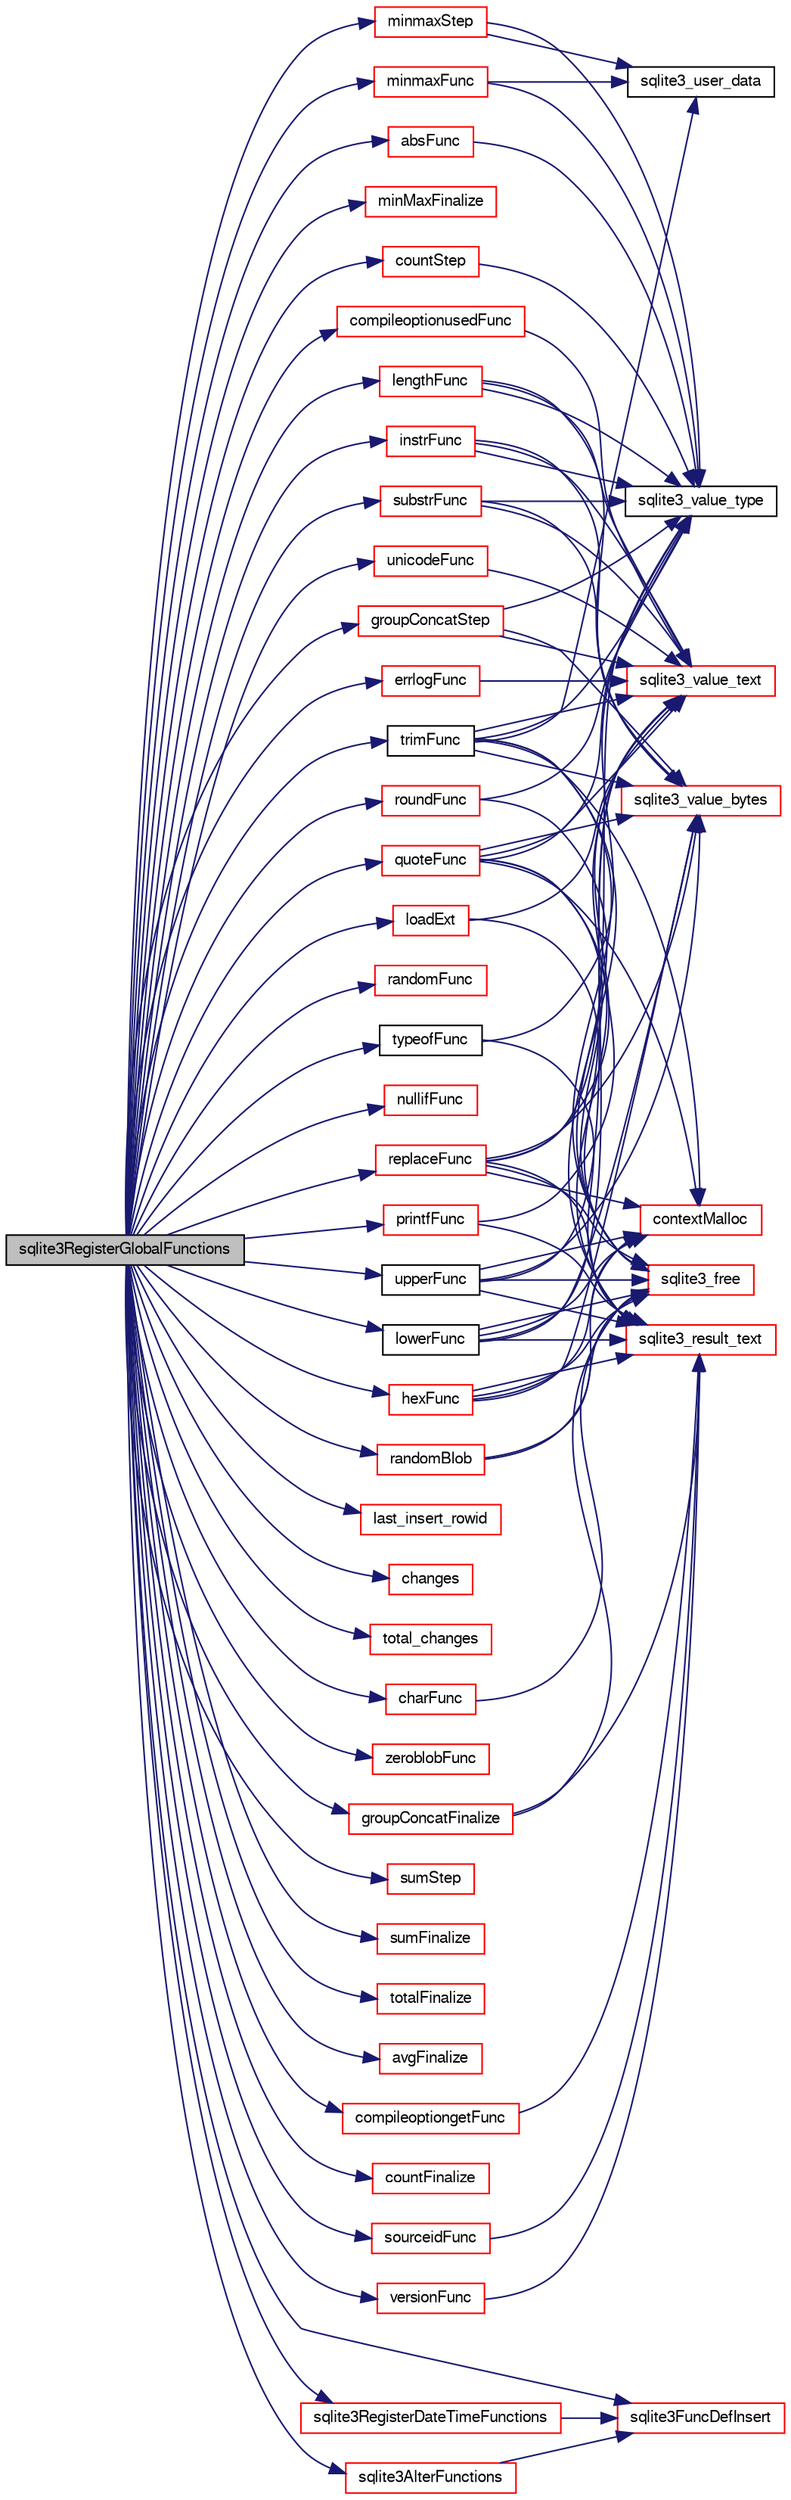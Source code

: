 digraph "sqlite3RegisterGlobalFunctions"
{
  edge [fontname="FreeSans",fontsize="10",labelfontname="FreeSans",labelfontsize="10"];
  node [fontname="FreeSans",fontsize="10",shape=record];
  rankdir="LR";
  Node670725 [label="sqlite3RegisterGlobalFunctions",height=0.2,width=0.4,color="black", fillcolor="grey75", style="filled", fontcolor="black"];
  Node670725 -> Node670726 [color="midnightblue",fontsize="10",style="solid",fontname="FreeSans"];
  Node670726 [label="trimFunc",height=0.2,width=0.4,color="black", fillcolor="white", style="filled",URL="$sqlite3_8c.html#afad56dbe7f08139a630156e644b14704"];
  Node670726 -> Node670727 [color="midnightblue",fontsize="10",style="solid",fontname="FreeSans"];
  Node670727 [label="sqlite3_value_type",height=0.2,width=0.4,color="black", fillcolor="white", style="filled",URL="$sqlite3_8c.html#ac5e91a982065a1ab220a43bbd18cfa60"];
  Node670726 -> Node670728 [color="midnightblue",fontsize="10",style="solid",fontname="FreeSans"];
  Node670728 [label="sqlite3_value_text",height=0.2,width=0.4,color="red", fillcolor="white", style="filled",URL="$sqlite3_8c.html#aef2ace3239e6dd59c74110faa70f8171"];
  Node670726 -> Node670862 [color="midnightblue",fontsize="10",style="solid",fontname="FreeSans"];
  Node670862 [label="sqlite3_value_bytes",height=0.2,width=0.4,color="red", fillcolor="white", style="filled",URL="$sqlite3_8c.html#aee6da873358a81b4bbbe1284f157b146"];
  Node670726 -> Node670864 [color="midnightblue",fontsize="10",style="solid",fontname="FreeSans"];
  Node670864 [label="contextMalloc",height=0.2,width=0.4,color="red", fillcolor="white", style="filled",URL="$sqlite3_8c.html#a09e5794a0f9a8269eda3bc32d43d63c9"];
  Node670726 -> Node670870 [color="midnightblue",fontsize="10",style="solid",fontname="FreeSans"];
  Node670870 [label="sqlite3_user_data",height=0.2,width=0.4,color="black", fillcolor="white", style="filled",URL="$sqlite3_8c.html#ad5112720cb942f40e424fff89f4222b8"];
  Node670726 -> Node670751 [color="midnightblue",fontsize="10",style="solid",fontname="FreeSans"];
  Node670751 [label="sqlite3_free",height=0.2,width=0.4,color="red", fillcolor="white", style="filled",URL="$sqlite3_8c.html#a6552349e36a8a691af5487999ab09519"];
  Node670726 -> Node670871 [color="midnightblue",fontsize="10",style="solid",fontname="FreeSans"];
  Node670871 [label="sqlite3_result_text",height=0.2,width=0.4,color="red", fillcolor="white", style="filled",URL="$sqlite3_8c.html#a2c06bc83045bd7986b89e5e8bd689bdf"];
  Node670725 -> Node670873 [color="midnightblue",fontsize="10",style="solid",fontname="FreeSans"];
  Node670873 [label="minmaxFunc",height=0.2,width=0.4,color="red", fillcolor="white", style="filled",URL="$sqlite3_8c.html#a4d00f48b948fd73cb70bcfd1efc0bfb0"];
  Node670873 -> Node670870 [color="midnightblue",fontsize="10",style="solid",fontname="FreeSans"];
  Node670873 -> Node670727 [color="midnightblue",fontsize="10",style="solid",fontname="FreeSans"];
  Node670725 -> Node670882 [color="midnightblue",fontsize="10",style="solid",fontname="FreeSans"];
  Node670882 [label="minmaxStep",height=0.2,width=0.4,color="red", fillcolor="white", style="filled",URL="$sqlite3_8c.html#a5b4c0da0f3b61d7ff25ebd30aa22cca4"];
  Node670882 -> Node670727 [color="midnightblue",fontsize="10",style="solid",fontname="FreeSans"];
  Node670882 -> Node670870 [color="midnightblue",fontsize="10",style="solid",fontname="FreeSans"];
  Node670725 -> Node670886 [color="midnightblue",fontsize="10",style="solid",fontname="FreeSans"];
  Node670886 [label="minMaxFinalize",height=0.2,width=0.4,color="red", fillcolor="white", style="filled",URL="$sqlite3_8c.html#a0439dd90934a2dee93517c50884d5924"];
  Node670725 -> Node670887 [color="midnightblue",fontsize="10",style="solid",fontname="FreeSans"];
  Node670887 [label="typeofFunc",height=0.2,width=0.4,color="black", fillcolor="white", style="filled",URL="$sqlite3_8c.html#aba6c564ff0d6b017de448469d0fb243f"];
  Node670887 -> Node670727 [color="midnightblue",fontsize="10",style="solid",fontname="FreeSans"];
  Node670887 -> Node670871 [color="midnightblue",fontsize="10",style="solid",fontname="FreeSans"];
  Node670725 -> Node670888 [color="midnightblue",fontsize="10",style="solid",fontname="FreeSans"];
  Node670888 [label="lengthFunc",height=0.2,width=0.4,color="red", fillcolor="white", style="filled",URL="$sqlite3_8c.html#affdabf006c37c26a1c3e325badb83546"];
  Node670888 -> Node670727 [color="midnightblue",fontsize="10",style="solid",fontname="FreeSans"];
  Node670888 -> Node670862 [color="midnightblue",fontsize="10",style="solid",fontname="FreeSans"];
  Node670888 -> Node670728 [color="midnightblue",fontsize="10",style="solid",fontname="FreeSans"];
  Node670725 -> Node670893 [color="midnightblue",fontsize="10",style="solid",fontname="FreeSans"];
  Node670893 [label="instrFunc",height=0.2,width=0.4,color="red", fillcolor="white", style="filled",URL="$sqlite3_8c.html#a8f86ca540b92ac28aaefaa126170cf8c"];
  Node670893 -> Node670727 [color="midnightblue",fontsize="10",style="solid",fontname="FreeSans"];
  Node670893 -> Node670862 [color="midnightblue",fontsize="10",style="solid",fontname="FreeSans"];
  Node670893 -> Node670728 [color="midnightblue",fontsize="10",style="solid",fontname="FreeSans"];
  Node670725 -> Node670895 [color="midnightblue",fontsize="10",style="solid",fontname="FreeSans"];
  Node670895 [label="substrFunc",height=0.2,width=0.4,color="red", fillcolor="white", style="filled",URL="$sqlite3_8c.html#a8a8739d9af5589338113371e440b2734"];
  Node670895 -> Node670727 [color="midnightblue",fontsize="10",style="solid",fontname="FreeSans"];
  Node670895 -> Node670862 [color="midnightblue",fontsize="10",style="solid",fontname="FreeSans"];
  Node670895 -> Node670728 [color="midnightblue",fontsize="10",style="solid",fontname="FreeSans"];
  Node670725 -> Node670900 [color="midnightblue",fontsize="10",style="solid",fontname="FreeSans"];
  Node670900 [label="printfFunc",height=0.2,width=0.4,color="red", fillcolor="white", style="filled",URL="$sqlite3_8c.html#a80ca21d434c7c5b6668bee721331dda8"];
  Node670900 -> Node670728 [color="midnightblue",fontsize="10",style="solid",fontname="FreeSans"];
  Node670900 -> Node670871 [color="midnightblue",fontsize="10",style="solid",fontname="FreeSans"];
  Node670725 -> Node670902 [color="midnightblue",fontsize="10",style="solid",fontname="FreeSans"];
  Node670902 [label="unicodeFunc",height=0.2,width=0.4,color="red", fillcolor="white", style="filled",URL="$sqlite3_8c.html#a1d3d012cbe2276d8d713be80884db355"];
  Node670902 -> Node670728 [color="midnightblue",fontsize="10",style="solid",fontname="FreeSans"];
  Node670725 -> Node670904 [color="midnightblue",fontsize="10",style="solid",fontname="FreeSans"];
  Node670904 [label="charFunc",height=0.2,width=0.4,color="red", fillcolor="white", style="filled",URL="$sqlite3_8c.html#ab9b72ce47fcea3c3b92e816435a0fd91"];
  Node670904 -> Node670751 [color="midnightblue",fontsize="10",style="solid",fontname="FreeSans"];
  Node670725 -> Node670905 [color="midnightblue",fontsize="10",style="solid",fontname="FreeSans"];
  Node670905 [label="absFunc",height=0.2,width=0.4,color="red", fillcolor="white", style="filled",URL="$sqlite3_8c.html#af271994a34f441432d50d7095e0ed23d"];
  Node670905 -> Node670727 [color="midnightblue",fontsize="10",style="solid",fontname="FreeSans"];
  Node670725 -> Node670910 [color="midnightblue",fontsize="10",style="solid",fontname="FreeSans"];
  Node670910 [label="roundFunc",height=0.2,width=0.4,color="red", fillcolor="white", style="filled",URL="$sqlite3_8c.html#a8c444ba254edc27891111b76e7ba85e7"];
  Node670910 -> Node670727 [color="midnightblue",fontsize="10",style="solid",fontname="FreeSans"];
  Node670910 -> Node670751 [color="midnightblue",fontsize="10",style="solid",fontname="FreeSans"];
  Node670725 -> Node670913 [color="midnightblue",fontsize="10",style="solid",fontname="FreeSans"];
  Node670913 [label="upperFunc",height=0.2,width=0.4,color="black", fillcolor="white", style="filled",URL="$sqlite3_8c.html#a8f26e491f9fd893cdb476c577f39f260"];
  Node670913 -> Node670728 [color="midnightblue",fontsize="10",style="solid",fontname="FreeSans"];
  Node670913 -> Node670862 [color="midnightblue",fontsize="10",style="solid",fontname="FreeSans"];
  Node670913 -> Node670864 [color="midnightblue",fontsize="10",style="solid",fontname="FreeSans"];
  Node670913 -> Node670871 [color="midnightblue",fontsize="10",style="solid",fontname="FreeSans"];
  Node670913 -> Node670751 [color="midnightblue",fontsize="10",style="solid",fontname="FreeSans"];
  Node670725 -> Node670914 [color="midnightblue",fontsize="10",style="solid",fontname="FreeSans"];
  Node670914 [label="lowerFunc",height=0.2,width=0.4,color="black", fillcolor="white", style="filled",URL="$sqlite3_8c.html#a37a07e2d7c0cb4c521e9c334596c89a7"];
  Node670914 -> Node670728 [color="midnightblue",fontsize="10",style="solid",fontname="FreeSans"];
  Node670914 -> Node670862 [color="midnightblue",fontsize="10",style="solid",fontname="FreeSans"];
  Node670914 -> Node670864 [color="midnightblue",fontsize="10",style="solid",fontname="FreeSans"];
  Node670914 -> Node670871 [color="midnightblue",fontsize="10",style="solid",fontname="FreeSans"];
  Node670914 -> Node670751 [color="midnightblue",fontsize="10",style="solid",fontname="FreeSans"];
  Node670725 -> Node670915 [color="midnightblue",fontsize="10",style="solid",fontname="FreeSans"];
  Node670915 [label="hexFunc",height=0.2,width=0.4,color="red", fillcolor="white", style="filled",URL="$sqlite3_8c.html#a2e2cd151b75b794723d7c4f30fe57c8b"];
  Node670915 -> Node670862 [color="midnightblue",fontsize="10",style="solid",fontname="FreeSans"];
  Node670915 -> Node670864 [color="midnightblue",fontsize="10",style="solid",fontname="FreeSans"];
  Node670915 -> Node670871 [color="midnightblue",fontsize="10",style="solid",fontname="FreeSans"];
  Node670915 -> Node670751 [color="midnightblue",fontsize="10",style="solid",fontname="FreeSans"];
  Node670725 -> Node670916 [color="midnightblue",fontsize="10",style="solid",fontname="FreeSans"];
  Node670916 [label="randomFunc",height=0.2,width=0.4,color="red", fillcolor="white", style="filled",URL="$sqlite3_8c.html#a77905d2b2e1b154cf082f061cfa057dd"];
  Node670725 -> Node670920 [color="midnightblue",fontsize="10",style="solid",fontname="FreeSans"];
  Node670920 [label="randomBlob",height=0.2,width=0.4,color="red", fillcolor="white", style="filled",URL="$sqlite3_8c.html#a2b058708f7f26feb80fce84c3e375d64"];
  Node670920 -> Node670864 [color="midnightblue",fontsize="10",style="solid",fontname="FreeSans"];
  Node670920 -> Node670751 [color="midnightblue",fontsize="10",style="solid",fontname="FreeSans"];
  Node670725 -> Node670922 [color="midnightblue",fontsize="10",style="solid",fontname="FreeSans"];
  Node670922 [label="nullifFunc",height=0.2,width=0.4,color="red", fillcolor="white", style="filled",URL="$sqlite3_8c.html#aa677b6612cd4e6630438b729f56cd3e6"];
  Node670725 -> Node670923 [color="midnightblue",fontsize="10",style="solid",fontname="FreeSans"];
  Node670923 [label="versionFunc",height=0.2,width=0.4,color="red", fillcolor="white", style="filled",URL="$sqlite3_8c.html#a258a294d68fbf7c6ba528921b2a721bc"];
  Node670923 -> Node670871 [color="midnightblue",fontsize="10",style="solid",fontname="FreeSans"];
  Node670725 -> Node670925 [color="midnightblue",fontsize="10",style="solid",fontname="FreeSans"];
  Node670925 [label="sourceidFunc",height=0.2,width=0.4,color="red", fillcolor="white", style="filled",URL="$sqlite3_8c.html#a3ff22be898cc17c2a45a7fa605892c4a"];
  Node670925 -> Node670871 [color="midnightblue",fontsize="10",style="solid",fontname="FreeSans"];
  Node670725 -> Node670927 [color="midnightblue",fontsize="10",style="solid",fontname="FreeSans"];
  Node670927 [label="errlogFunc",height=0.2,width=0.4,color="red", fillcolor="white", style="filled",URL="$sqlite3_8c.html#a56d5c8e1f0a43e4c9f8864c27065393f"];
  Node670927 -> Node670728 [color="midnightblue",fontsize="10",style="solid",fontname="FreeSans"];
  Node670725 -> Node670928 [color="midnightblue",fontsize="10",style="solid",fontname="FreeSans"];
  Node670928 [label="compileoptionusedFunc",height=0.2,width=0.4,color="red", fillcolor="white", style="filled",URL="$sqlite3_8c.html#ab8caa7140383f5e738f29c859232145f"];
  Node670928 -> Node670728 [color="midnightblue",fontsize="10",style="solid",fontname="FreeSans"];
  Node670725 -> Node670931 [color="midnightblue",fontsize="10",style="solid",fontname="FreeSans"];
  Node670931 [label="compileoptiongetFunc",height=0.2,width=0.4,color="red", fillcolor="white", style="filled",URL="$sqlite3_8c.html#a9221f1bc427c499f548f1e50ad1033b0"];
  Node670931 -> Node670871 [color="midnightblue",fontsize="10",style="solid",fontname="FreeSans"];
  Node670725 -> Node670933 [color="midnightblue",fontsize="10",style="solid",fontname="FreeSans"];
  Node670933 [label="quoteFunc",height=0.2,width=0.4,color="red", fillcolor="white", style="filled",URL="$sqlite3_8c.html#a8e64c0ef376144dfad6a4a3d499056b8"];
  Node670933 -> Node670727 [color="midnightblue",fontsize="10",style="solid",fontname="FreeSans"];
  Node670933 -> Node670871 [color="midnightblue",fontsize="10",style="solid",fontname="FreeSans"];
  Node670933 -> Node670862 [color="midnightblue",fontsize="10",style="solid",fontname="FreeSans"];
  Node670933 -> Node670864 [color="midnightblue",fontsize="10",style="solid",fontname="FreeSans"];
  Node670933 -> Node670751 [color="midnightblue",fontsize="10",style="solid",fontname="FreeSans"];
  Node670933 -> Node670728 [color="midnightblue",fontsize="10",style="solid",fontname="FreeSans"];
  Node670725 -> Node670934 [color="midnightblue",fontsize="10",style="solid",fontname="FreeSans"];
  Node670934 [label="last_insert_rowid",height=0.2,width=0.4,color="red", fillcolor="white", style="filled",URL="$sqlite3_8c.html#a58bdb5411ca39965cee456c209725009"];
  Node670725 -> Node670936 [color="midnightblue",fontsize="10",style="solid",fontname="FreeSans"];
  Node670936 [label="changes",height=0.2,width=0.4,color="red", fillcolor="white", style="filled",URL="$sqlite3_8c.html#a098b9c6a88d2ab91cdcbd5ee0b4bfe7f"];
  Node670725 -> Node670938 [color="midnightblue",fontsize="10",style="solid",fontname="FreeSans"];
  Node670938 [label="total_changes",height=0.2,width=0.4,color="red", fillcolor="white", style="filled",URL="$sqlite3_8c.html#afad48d3e90d72263d3e8707f56d1ccc9"];
  Node670725 -> Node670940 [color="midnightblue",fontsize="10",style="solid",fontname="FreeSans"];
  Node670940 [label="replaceFunc",height=0.2,width=0.4,color="red", fillcolor="white", style="filled",URL="$sqlite3_8c.html#a752b98a7c55d204c397a4902b49b1ce4"];
  Node670940 -> Node670728 [color="midnightblue",fontsize="10",style="solid",fontname="FreeSans"];
  Node670940 -> Node670862 [color="midnightblue",fontsize="10",style="solid",fontname="FreeSans"];
  Node670940 -> Node670727 [color="midnightblue",fontsize="10",style="solid",fontname="FreeSans"];
  Node670940 -> Node670864 [color="midnightblue",fontsize="10",style="solid",fontname="FreeSans"];
  Node670940 -> Node670751 [color="midnightblue",fontsize="10",style="solid",fontname="FreeSans"];
  Node670940 -> Node670871 [color="midnightblue",fontsize="10",style="solid",fontname="FreeSans"];
  Node670725 -> Node670941 [color="midnightblue",fontsize="10",style="solid",fontname="FreeSans"];
  Node670941 [label="zeroblobFunc",height=0.2,width=0.4,color="red", fillcolor="white", style="filled",URL="$sqlite3_8c.html#a3b48be674f93ee89664ee4552afd3248"];
  Node670725 -> Node670944 [color="midnightblue",fontsize="10",style="solid",fontname="FreeSans"];
  Node670944 [label="loadExt",height=0.2,width=0.4,color="red", fillcolor="white", style="filled",URL="$sqlite3_8c.html#a9f9125be634178265fb95e98b8304548"];
  Node670944 -> Node670728 [color="midnightblue",fontsize="10",style="solid",fontname="FreeSans"];
  Node670944 -> Node670751 [color="midnightblue",fontsize="10",style="solid",fontname="FreeSans"];
  Node670725 -> Node670956 [color="midnightblue",fontsize="10",style="solid",fontname="FreeSans"];
  Node670956 [label="sumStep",height=0.2,width=0.4,color="red", fillcolor="white", style="filled",URL="$sqlite3_8c.html#a357caed2b7201c57a80525a53e3c7487"];
  Node670725 -> Node670961 [color="midnightblue",fontsize="10",style="solid",fontname="FreeSans"];
  Node670961 [label="sumFinalize",height=0.2,width=0.4,color="red", fillcolor="white", style="filled",URL="$sqlite3_8c.html#a09f66b45d4b3b0e332744766a4f944fb"];
  Node670725 -> Node670962 [color="midnightblue",fontsize="10",style="solid",fontname="FreeSans"];
  Node670962 [label="totalFinalize",height=0.2,width=0.4,color="red", fillcolor="white", style="filled",URL="$sqlite3_8c.html#ae114661e6db16baf0f523e5d0f0f82e3"];
  Node670725 -> Node670963 [color="midnightblue",fontsize="10",style="solid",fontname="FreeSans"];
  Node670963 [label="avgFinalize",height=0.2,width=0.4,color="red", fillcolor="white", style="filled",URL="$sqlite3_8c.html#ace3a4c9f975a2bd5097c13bf8530f043"];
  Node670725 -> Node670964 [color="midnightblue",fontsize="10",style="solid",fontname="FreeSans"];
  Node670964 [label="countStep",height=0.2,width=0.4,color="red", fillcolor="white", style="filled",URL="$sqlite3_8c.html#a6122bfe2272913c3e43f0a06184e135e"];
  Node670964 -> Node670727 [color="midnightblue",fontsize="10",style="solid",fontname="FreeSans"];
  Node670725 -> Node670966 [color="midnightblue",fontsize="10",style="solid",fontname="FreeSans"];
  Node670966 [label="countFinalize",height=0.2,width=0.4,color="red", fillcolor="white", style="filled",URL="$sqlite3_8c.html#a53dd71b6f9f839773f941d229f2bf0c0"];
  Node670725 -> Node670967 [color="midnightblue",fontsize="10",style="solid",fontname="FreeSans"];
  Node670967 [label="groupConcatStep",height=0.2,width=0.4,color="red", fillcolor="white", style="filled",URL="$sqlite3_8c.html#a5267fc47d0a0d9a8f128c59d100e645d"];
  Node670967 -> Node670727 [color="midnightblue",fontsize="10",style="solid",fontname="FreeSans"];
  Node670967 -> Node670728 [color="midnightblue",fontsize="10",style="solid",fontname="FreeSans"];
  Node670967 -> Node670862 [color="midnightblue",fontsize="10",style="solid",fontname="FreeSans"];
  Node670725 -> Node670968 [color="midnightblue",fontsize="10",style="solid",fontname="FreeSans"];
  Node670968 [label="groupConcatFinalize",height=0.2,width=0.4,color="red", fillcolor="white", style="filled",URL="$sqlite3_8c.html#afb7efd138b3092aa6a3e92e7f54b0f6a"];
  Node670968 -> Node670871 [color="midnightblue",fontsize="10",style="solid",fontname="FreeSans"];
  Node670968 -> Node670751 [color="midnightblue",fontsize="10",style="solid",fontname="FreeSans"];
  Node670725 -> Node670969 [color="midnightblue",fontsize="10",style="solid",fontname="FreeSans"];
  Node670969 [label="sqlite3FuncDefInsert",height=0.2,width=0.4,color="red", fillcolor="white", style="filled",URL="$sqlite3_8c.html#a4792ef11f826665b64987bd051fa5a20"];
  Node670725 -> Node670971 [color="midnightblue",fontsize="10",style="solid",fontname="FreeSans"];
  Node670971 [label="sqlite3RegisterDateTimeFunctions",height=0.2,width=0.4,color="red", fillcolor="white", style="filled",URL="$sqlite3_8c.html#a44405fdf6c4462912007f6602ecc0bb4"];
  Node670971 -> Node670969 [color="midnightblue",fontsize="10",style="solid",fontname="FreeSans"];
  Node670725 -> Node670997 [color="midnightblue",fontsize="10",style="solid",fontname="FreeSans"];
  Node670997 [label="sqlite3AlterFunctions",height=0.2,width=0.4,color="red", fillcolor="white", style="filled",URL="$sqlite3_8c.html#a4b5f51ee63825132199e65d41eabafb7"];
  Node670997 -> Node670969 [color="midnightblue",fontsize="10",style="solid",fontname="FreeSans"];
}
